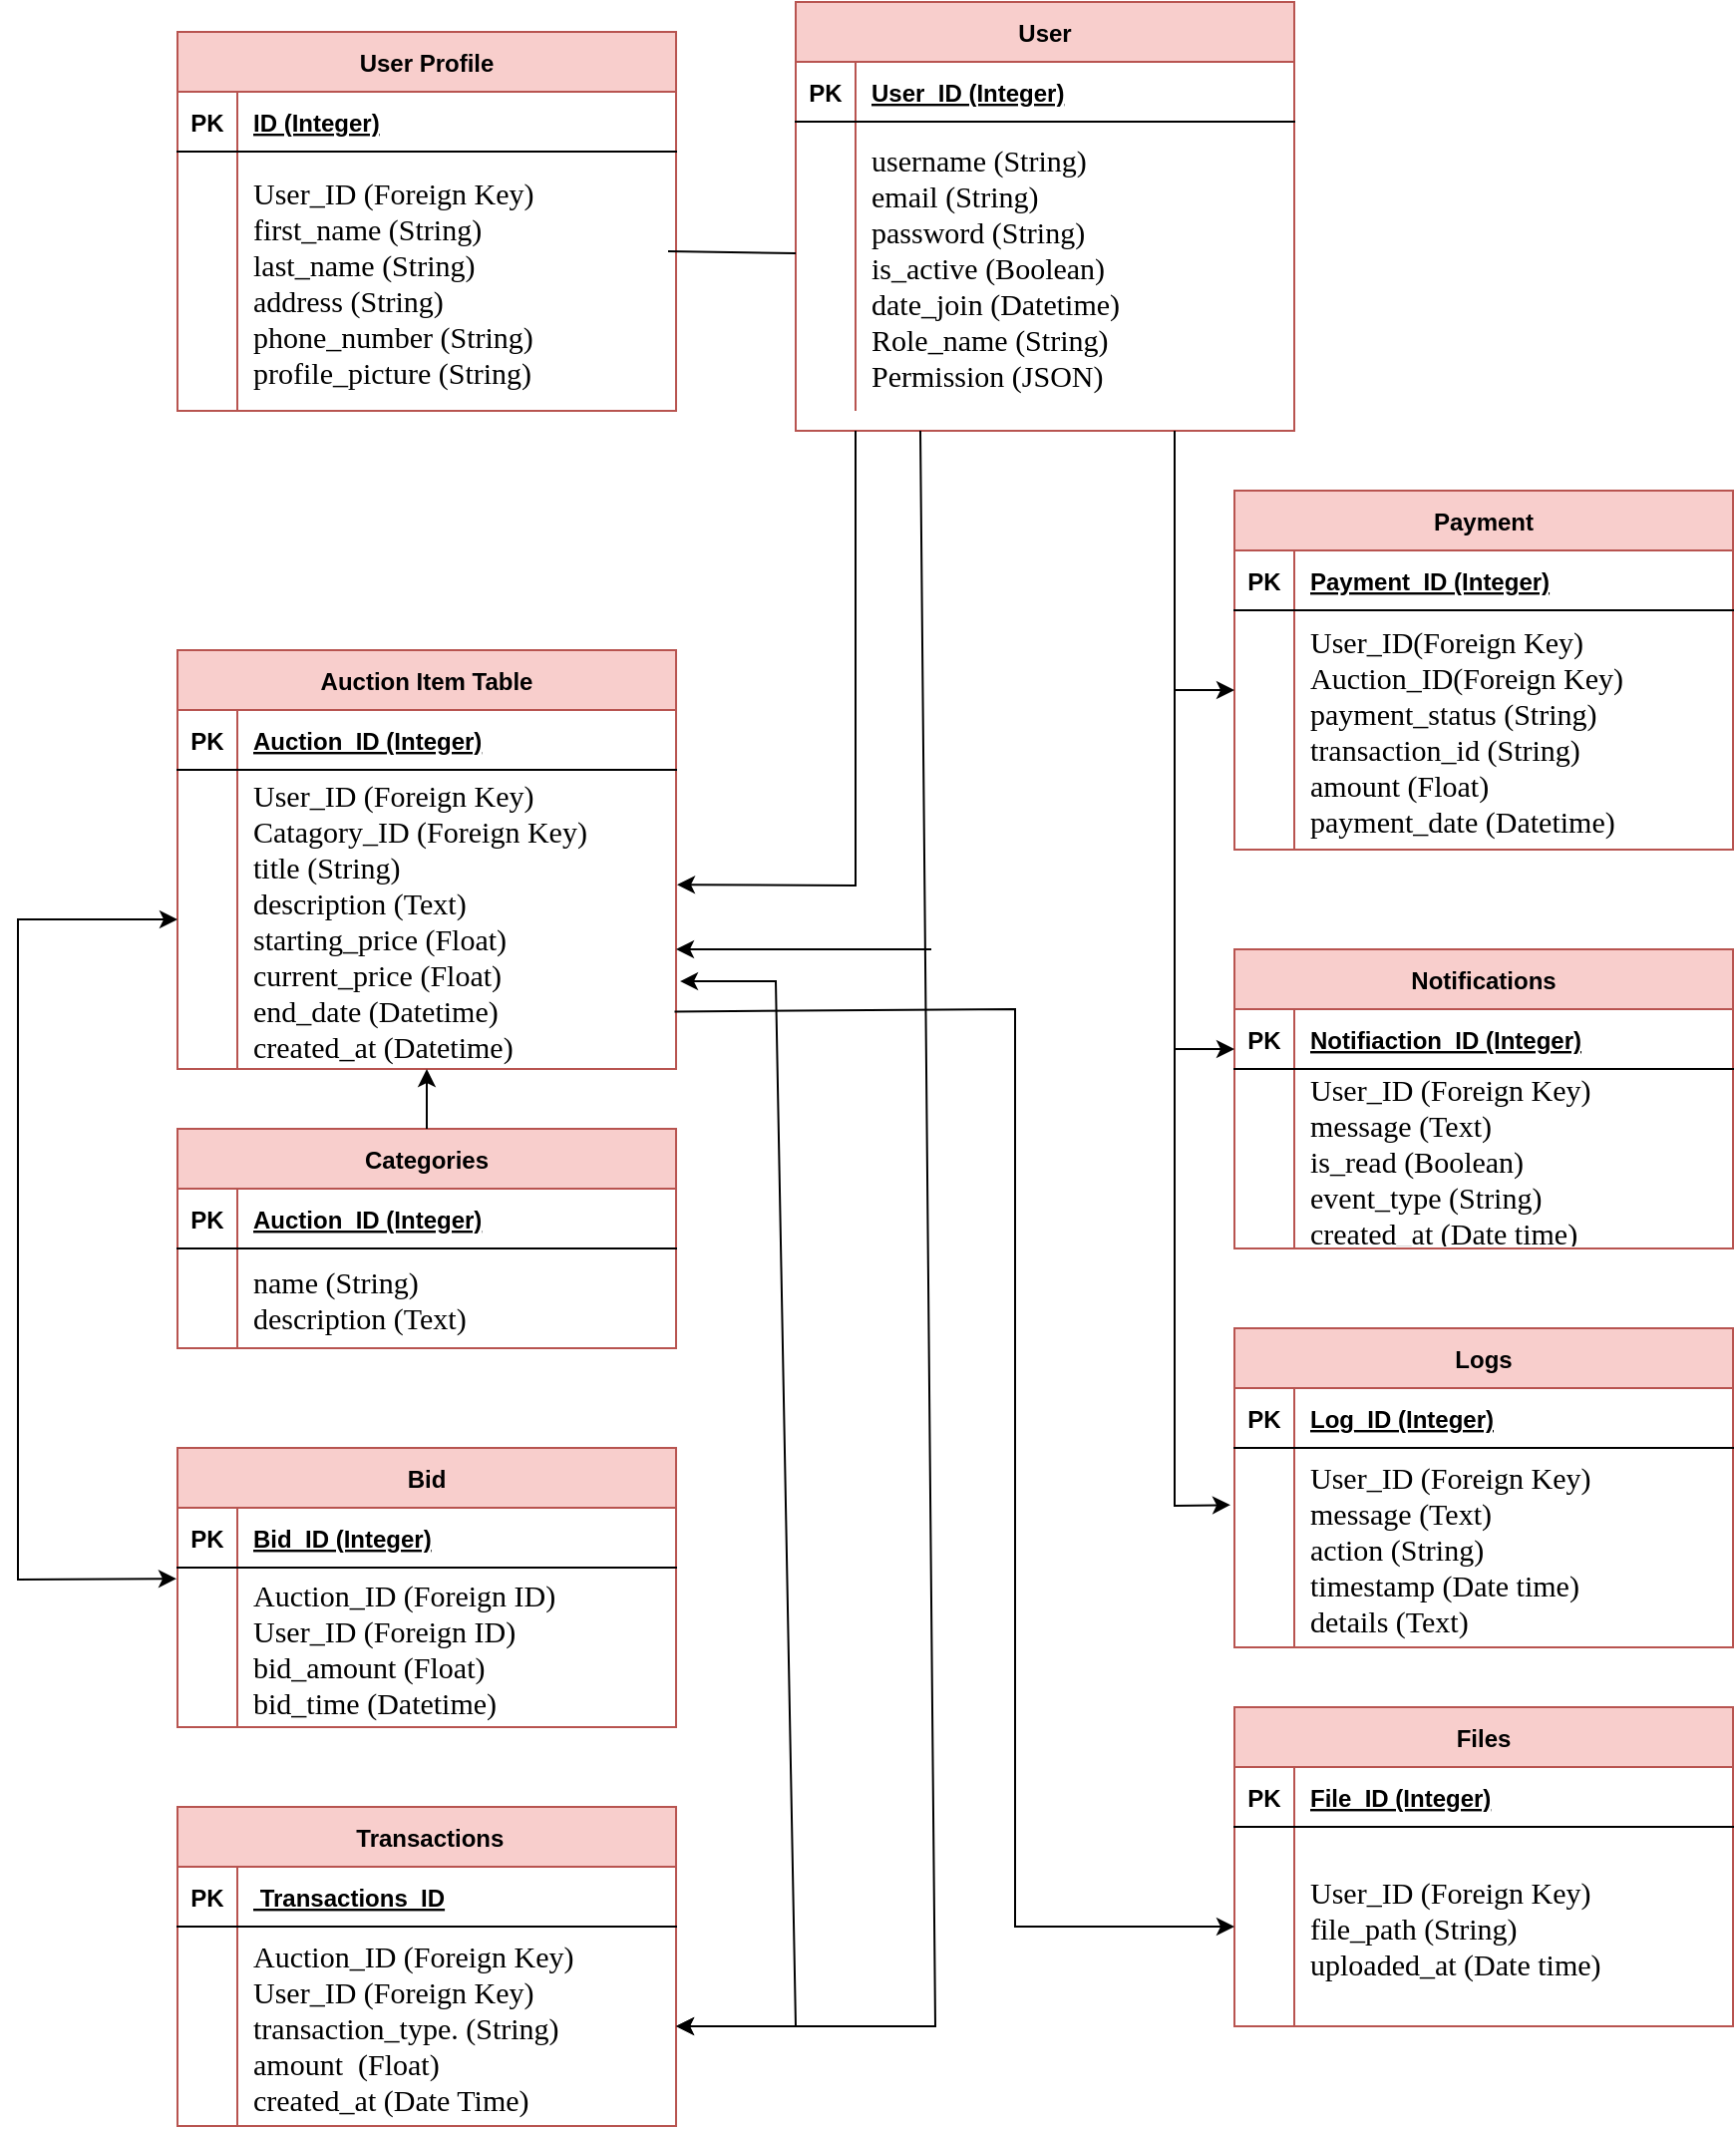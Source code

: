 <mxfile version="25.0.3">
  <diagram id="R2lEEEUBdFMjLlhIrx00" name="Page-1">
    <mxGraphModel dx="1457" dy="323" grid="1" gridSize="10" guides="1" tooltips="1" connect="1" arrows="1" fold="1" page="1" pageScale="1" pageWidth="850" pageHeight="1100" math="0" shadow="0" extFonts="Permanent Marker^https://fonts.googleapis.com/css?family=Permanent+Marker">
      <root>
        <mxCell id="0" />
        <mxCell id="1" parent="0" />
        <mxCell id="C-vyLk0tnHw3VtMMgP7b-23" value="User" style="shape=table;startSize=30;container=1;collapsible=1;childLayout=tableLayout;fixedRows=1;rowLines=0;fontStyle=1;align=center;resizeLast=1;labelBackgroundColor=none;fillColor=#f8cecc;strokeColor=#b85450;" parent="1" vertex="1">
          <mxGeometry x="290" y="35" width="250" height="215" as="geometry" />
        </mxCell>
        <mxCell id="C-vyLk0tnHw3VtMMgP7b-24" value="" style="shape=partialRectangle;collapsible=0;dropTarget=0;pointerEvents=0;fillColor=none;points=[[0,0.5],[1,0.5]];portConstraint=eastwest;top=0;left=0;right=0;bottom=1;" parent="C-vyLk0tnHw3VtMMgP7b-23" vertex="1">
          <mxGeometry y="30" width="250" height="30" as="geometry" />
        </mxCell>
        <mxCell id="C-vyLk0tnHw3VtMMgP7b-25" value="PK" style="shape=partialRectangle;overflow=hidden;connectable=0;fillColor=none;top=0;left=0;bottom=0;right=0;fontStyle=1;" parent="C-vyLk0tnHw3VtMMgP7b-24" vertex="1">
          <mxGeometry width="30" height="30" as="geometry">
            <mxRectangle width="30" height="30" as="alternateBounds" />
          </mxGeometry>
        </mxCell>
        <mxCell id="C-vyLk0tnHw3VtMMgP7b-26" value="User_ID (Integer)" style="shape=partialRectangle;overflow=hidden;connectable=0;fillColor=none;top=0;left=0;bottom=0;right=0;align=left;spacingLeft=6;fontStyle=5;" parent="C-vyLk0tnHw3VtMMgP7b-24" vertex="1">
          <mxGeometry x="30" width="220" height="30" as="geometry">
            <mxRectangle width="220" height="30" as="alternateBounds" />
          </mxGeometry>
        </mxCell>
        <mxCell id="C-vyLk0tnHw3VtMMgP7b-27" value="" style="shape=partialRectangle;collapsible=0;dropTarget=0;pointerEvents=0;fillColor=none;points=[[0,0.5],[1,0.5]];portConstraint=eastwest;top=0;left=0;right=0;bottom=0;" parent="C-vyLk0tnHw3VtMMgP7b-23" vertex="1">
          <mxGeometry y="60" width="250" height="145" as="geometry" />
        </mxCell>
        <mxCell id="C-vyLk0tnHw3VtMMgP7b-28" value="" style="shape=partialRectangle;overflow=hidden;connectable=0;fillColor=none;top=0;left=0;bottom=0;right=0;" parent="C-vyLk0tnHw3VtMMgP7b-27" vertex="1">
          <mxGeometry width="30" height="145" as="geometry">
            <mxRectangle width="30" height="145" as="alternateBounds" />
          </mxGeometry>
        </mxCell>
        <mxCell id="C-vyLk0tnHw3VtMMgP7b-29" value="username (String)&#xa;email (String)&#xa;password (String)&#xa;is_active (Boolean)&#xa;date_join (Datetime)&#xa;Role_name (String)&#xa;Permission (JSON)" style="shape=partialRectangle;overflow=hidden;connectable=0;fillColor=none;top=0;left=0;bottom=0;right=0;align=left;spacingLeft=6;fontFamily=Times New Roman;fontSize=15;" parent="C-vyLk0tnHw3VtMMgP7b-27" vertex="1">
          <mxGeometry x="30" width="220" height="145" as="geometry">
            <mxRectangle width="220" height="145" as="alternateBounds" />
          </mxGeometry>
        </mxCell>
        <mxCell id="zEQbieZbEumOUU0OMlaT-9" value="User Profile" style="shape=table;startSize=30;container=1;collapsible=1;childLayout=tableLayout;fixedRows=1;rowLines=0;fontStyle=1;align=center;resizeLast=1;fillColor=#f8cecc;strokeColor=#b85450;" parent="1" vertex="1">
          <mxGeometry x="-20" y="50" width="250" height="190" as="geometry" />
        </mxCell>
        <mxCell id="zEQbieZbEumOUU0OMlaT-10" value="" style="shape=partialRectangle;collapsible=0;dropTarget=0;pointerEvents=0;fillColor=none;points=[[0,0.5],[1,0.5]];portConstraint=eastwest;top=0;left=0;right=0;bottom=1;" parent="zEQbieZbEumOUU0OMlaT-9" vertex="1">
          <mxGeometry y="30" width="250" height="30" as="geometry" />
        </mxCell>
        <mxCell id="zEQbieZbEumOUU0OMlaT-11" value="PK" style="shape=partialRectangle;overflow=hidden;connectable=0;fillColor=none;top=0;left=0;bottom=0;right=0;fontStyle=1;" parent="zEQbieZbEumOUU0OMlaT-10" vertex="1">
          <mxGeometry width="30" height="30" as="geometry">
            <mxRectangle width="30" height="30" as="alternateBounds" />
          </mxGeometry>
        </mxCell>
        <mxCell id="zEQbieZbEumOUU0OMlaT-12" value="ID (Integer)" style="shape=partialRectangle;overflow=hidden;connectable=0;fillColor=none;top=0;left=0;bottom=0;right=0;align=left;spacingLeft=6;fontStyle=5;" parent="zEQbieZbEumOUU0OMlaT-10" vertex="1">
          <mxGeometry x="30" width="220" height="30" as="geometry">
            <mxRectangle width="220" height="30" as="alternateBounds" />
          </mxGeometry>
        </mxCell>
        <mxCell id="zEQbieZbEumOUU0OMlaT-13" value="" style="shape=partialRectangle;collapsible=0;dropTarget=0;pointerEvents=0;fillColor=none;points=[[0,0.5],[1,0.5]];portConstraint=eastwest;top=0;left=0;right=0;bottom=0;" parent="zEQbieZbEumOUU0OMlaT-9" vertex="1">
          <mxGeometry y="60" width="250" height="130" as="geometry" />
        </mxCell>
        <mxCell id="zEQbieZbEumOUU0OMlaT-14" value="" style="shape=partialRectangle;overflow=hidden;connectable=0;fillColor=none;top=0;left=0;bottom=0;right=0;" parent="zEQbieZbEumOUU0OMlaT-13" vertex="1">
          <mxGeometry width="30" height="130" as="geometry">
            <mxRectangle width="30" height="130" as="alternateBounds" />
          </mxGeometry>
        </mxCell>
        <mxCell id="zEQbieZbEumOUU0OMlaT-15" value="User_ID (Foreign Key)&#xa;first_name (String)&#xa;last_name (String)&#xa;address (String)&#xa;phone_number (String)&#xa;profile_picture (String)" style="shape=partialRectangle;overflow=hidden;connectable=0;fillColor=none;top=0;left=0;bottom=0;right=0;align=left;spacingLeft=6;fontFamily=Times New Roman;fontSize=15;labelBackgroundColor=default;" parent="zEQbieZbEumOUU0OMlaT-13" vertex="1">
          <mxGeometry x="30" width="220" height="130" as="geometry">
            <mxRectangle width="220" height="130" as="alternateBounds" />
          </mxGeometry>
        </mxCell>
        <mxCell id="zEQbieZbEumOUU0OMlaT-16" value="Bid" style="shape=table;startSize=30;container=1;collapsible=1;childLayout=tableLayout;fixedRows=1;rowLines=0;fontStyle=1;align=center;resizeLast=1;fillColor=#f8cecc;strokeColor=#b85450;" parent="1" vertex="1">
          <mxGeometry x="-20" y="760" width="250" height="140" as="geometry" />
        </mxCell>
        <mxCell id="zEQbieZbEumOUU0OMlaT-17" value="" style="shape=partialRectangle;collapsible=0;dropTarget=0;pointerEvents=0;fillColor=none;points=[[0,0.5],[1,0.5]];portConstraint=eastwest;top=0;left=0;right=0;bottom=1;" parent="zEQbieZbEumOUU0OMlaT-16" vertex="1">
          <mxGeometry y="30" width="250" height="30" as="geometry" />
        </mxCell>
        <mxCell id="zEQbieZbEumOUU0OMlaT-18" value="PK" style="shape=partialRectangle;overflow=hidden;connectable=0;fillColor=none;top=0;left=0;bottom=0;right=0;fontStyle=1;" parent="zEQbieZbEumOUU0OMlaT-17" vertex="1">
          <mxGeometry width="30" height="30" as="geometry">
            <mxRectangle width="30" height="30" as="alternateBounds" />
          </mxGeometry>
        </mxCell>
        <mxCell id="zEQbieZbEumOUU0OMlaT-19" value="Bid_ID (Integer)" style="shape=partialRectangle;overflow=hidden;connectable=0;fillColor=none;top=0;left=0;bottom=0;right=0;align=left;spacingLeft=6;fontStyle=5;" parent="zEQbieZbEumOUU0OMlaT-17" vertex="1">
          <mxGeometry x="30" width="220" height="30" as="geometry">
            <mxRectangle width="220" height="30" as="alternateBounds" />
          </mxGeometry>
        </mxCell>
        <mxCell id="zEQbieZbEumOUU0OMlaT-20" value="" style="shape=partialRectangle;collapsible=0;dropTarget=0;pointerEvents=0;fillColor=none;points=[[0,0.5],[1,0.5]];portConstraint=eastwest;top=0;left=0;right=0;bottom=0;" parent="zEQbieZbEumOUU0OMlaT-16" vertex="1">
          <mxGeometry y="60" width="250" height="80" as="geometry" />
        </mxCell>
        <mxCell id="zEQbieZbEumOUU0OMlaT-21" value="" style="shape=partialRectangle;overflow=hidden;connectable=0;fillColor=none;top=0;left=0;bottom=0;right=0;" parent="zEQbieZbEumOUU0OMlaT-20" vertex="1">
          <mxGeometry width="30" height="80" as="geometry">
            <mxRectangle width="30" height="80" as="alternateBounds" />
          </mxGeometry>
        </mxCell>
        <mxCell id="zEQbieZbEumOUU0OMlaT-22" value="Auction_ID (Foreign ID)&#xa;User_ID (Foreign ID)&#xa;bid_amount (Float)&#xa;bid_time (Datetime)" style="shape=partialRectangle;overflow=hidden;connectable=0;fillColor=none;top=0;left=0;bottom=0;right=0;align=left;spacingLeft=6;fontFamily=Times New Roman;fontSize=15;" parent="zEQbieZbEumOUU0OMlaT-20" vertex="1">
          <mxGeometry x="30" width="220" height="80" as="geometry">
            <mxRectangle width="220" height="80" as="alternateBounds" />
          </mxGeometry>
        </mxCell>
        <mxCell id="zEQbieZbEumOUU0OMlaT-23" value="Categories" style="shape=table;startSize=30;container=1;collapsible=1;childLayout=tableLayout;fixedRows=1;rowLines=0;fontStyle=1;align=center;resizeLast=1;fillColor=#f8cecc;strokeColor=#b85450;" parent="1" vertex="1">
          <mxGeometry x="-20" y="600" width="250" height="110" as="geometry" />
        </mxCell>
        <mxCell id="zEQbieZbEumOUU0OMlaT-24" value="" style="shape=partialRectangle;collapsible=0;dropTarget=0;pointerEvents=0;fillColor=none;points=[[0,0.5],[1,0.5]];portConstraint=eastwest;top=0;left=0;right=0;bottom=1;" parent="zEQbieZbEumOUU0OMlaT-23" vertex="1">
          <mxGeometry y="30" width="250" height="30" as="geometry" />
        </mxCell>
        <mxCell id="zEQbieZbEumOUU0OMlaT-25" value="PK" style="shape=partialRectangle;overflow=hidden;connectable=0;fillColor=none;top=0;left=0;bottom=0;right=0;fontStyle=1;" parent="zEQbieZbEumOUU0OMlaT-24" vertex="1">
          <mxGeometry width="30" height="30" as="geometry">
            <mxRectangle width="30" height="30" as="alternateBounds" />
          </mxGeometry>
        </mxCell>
        <mxCell id="zEQbieZbEumOUU0OMlaT-26" value="Auction_ID (Integer)" style="shape=partialRectangle;overflow=hidden;connectable=0;fillColor=none;top=0;left=0;bottom=0;right=0;align=left;spacingLeft=6;fontStyle=5;" parent="zEQbieZbEumOUU0OMlaT-24" vertex="1">
          <mxGeometry x="30" width="220" height="30" as="geometry">
            <mxRectangle width="220" height="30" as="alternateBounds" />
          </mxGeometry>
        </mxCell>
        <mxCell id="zEQbieZbEumOUU0OMlaT-27" value="" style="shape=partialRectangle;collapsible=0;dropTarget=0;pointerEvents=0;fillColor=none;points=[[0,0.5],[1,0.5]];portConstraint=eastwest;top=0;left=0;right=0;bottom=0;" parent="zEQbieZbEumOUU0OMlaT-23" vertex="1">
          <mxGeometry y="60" width="250" height="50" as="geometry" />
        </mxCell>
        <mxCell id="zEQbieZbEumOUU0OMlaT-28" value="" style="shape=partialRectangle;overflow=hidden;connectable=0;fillColor=none;top=0;left=0;bottom=0;right=0;" parent="zEQbieZbEumOUU0OMlaT-27" vertex="1">
          <mxGeometry width="30" height="50" as="geometry">
            <mxRectangle width="30" height="50" as="alternateBounds" />
          </mxGeometry>
        </mxCell>
        <mxCell id="zEQbieZbEumOUU0OMlaT-29" value="name (String)&#xa;description (Text)" style="shape=partialRectangle;overflow=hidden;connectable=0;fillColor=none;top=0;left=0;bottom=0;right=0;align=left;spacingLeft=6;fontFamily=Times New Roman;fontSize=15;" parent="zEQbieZbEumOUU0OMlaT-27" vertex="1">
          <mxGeometry x="30" width="220" height="50" as="geometry">
            <mxRectangle width="220" height="50" as="alternateBounds" />
          </mxGeometry>
        </mxCell>
        <mxCell id="zEQbieZbEumOUU0OMlaT-30" value="Auction Item Table" style="shape=table;startSize=30;container=1;collapsible=1;childLayout=tableLayout;fixedRows=1;rowLines=0;fontStyle=1;align=center;resizeLast=1;fillColor=#f8cecc;strokeColor=#b85450;" parent="1" vertex="1">
          <mxGeometry x="-20" y="360" width="250" height="210" as="geometry" />
        </mxCell>
        <mxCell id="zEQbieZbEumOUU0OMlaT-31" value="" style="shape=partialRectangle;collapsible=0;dropTarget=0;pointerEvents=0;fillColor=none;points=[[0,0.5],[1,0.5]];portConstraint=eastwest;top=0;left=0;right=0;bottom=1;" parent="zEQbieZbEumOUU0OMlaT-30" vertex="1">
          <mxGeometry y="30" width="250" height="30" as="geometry" />
        </mxCell>
        <mxCell id="zEQbieZbEumOUU0OMlaT-32" value="PK" style="shape=partialRectangle;overflow=hidden;connectable=0;fillColor=none;top=0;left=0;bottom=0;right=0;fontStyle=1;" parent="zEQbieZbEumOUU0OMlaT-31" vertex="1">
          <mxGeometry width="30" height="30" as="geometry">
            <mxRectangle width="30" height="30" as="alternateBounds" />
          </mxGeometry>
        </mxCell>
        <mxCell id="zEQbieZbEumOUU0OMlaT-33" value="Auction_ID (Integer)" style="shape=partialRectangle;overflow=hidden;connectable=0;fillColor=none;top=0;left=0;bottom=0;right=0;align=left;spacingLeft=6;fontStyle=5;" parent="zEQbieZbEumOUU0OMlaT-31" vertex="1">
          <mxGeometry x="30" width="220" height="30" as="geometry">
            <mxRectangle width="220" height="30" as="alternateBounds" />
          </mxGeometry>
        </mxCell>
        <mxCell id="zEQbieZbEumOUU0OMlaT-34" value="" style="shape=partialRectangle;collapsible=0;dropTarget=0;pointerEvents=0;fillColor=none;points=[[0,0.5],[1,0.5]];portConstraint=eastwest;top=0;left=0;right=0;bottom=0;" parent="zEQbieZbEumOUU0OMlaT-30" vertex="1">
          <mxGeometry y="60" width="250" height="150" as="geometry" />
        </mxCell>
        <mxCell id="zEQbieZbEumOUU0OMlaT-35" value="" style="shape=partialRectangle;overflow=hidden;connectable=0;fillColor=none;top=0;left=0;bottom=0;right=0;" parent="zEQbieZbEumOUU0OMlaT-34" vertex="1">
          <mxGeometry width="30" height="150" as="geometry">
            <mxRectangle width="30" height="150" as="alternateBounds" />
          </mxGeometry>
        </mxCell>
        <mxCell id="zEQbieZbEumOUU0OMlaT-36" value="User_ID (Foreign Key)&#xa;Catagory_ID (Foreign Key)&#xa;title (String)&#xa;description (Text)&#xa;starting_price (Float)&#xa;current_price (Float)&#xa;end_date (Datetime)&#xa;created_at (Datetime)" style="shape=partialRectangle;overflow=hidden;connectable=0;fillColor=none;top=0;left=0;bottom=0;right=0;align=left;spacingLeft=6;fontFamily=Times New Roman;fontSize=15;" parent="zEQbieZbEumOUU0OMlaT-34" vertex="1">
          <mxGeometry x="30" width="220" height="150" as="geometry">
            <mxRectangle width="220" height="150" as="alternateBounds" />
          </mxGeometry>
        </mxCell>
        <mxCell id="zEQbieZbEumOUU0OMlaT-37" value="Payment" style="shape=table;startSize=30;container=1;collapsible=1;childLayout=tableLayout;fixedRows=1;rowLines=0;fontStyle=1;align=center;resizeLast=1;fillColor=#f8cecc;strokeColor=#b85450;" parent="1" vertex="1">
          <mxGeometry x="510" y="280" width="250" height="180" as="geometry" />
        </mxCell>
        <mxCell id="zEQbieZbEumOUU0OMlaT-38" value="" style="shape=partialRectangle;collapsible=0;dropTarget=0;pointerEvents=0;fillColor=none;points=[[0,0.5],[1,0.5]];portConstraint=eastwest;top=0;left=0;right=0;bottom=1;" parent="zEQbieZbEumOUU0OMlaT-37" vertex="1">
          <mxGeometry y="30" width="250" height="30" as="geometry" />
        </mxCell>
        <mxCell id="zEQbieZbEumOUU0OMlaT-39" value="PK" style="shape=partialRectangle;overflow=hidden;connectable=0;fillColor=none;top=0;left=0;bottom=0;right=0;fontStyle=1;" parent="zEQbieZbEumOUU0OMlaT-38" vertex="1">
          <mxGeometry width="30" height="30" as="geometry">
            <mxRectangle width="30" height="30" as="alternateBounds" />
          </mxGeometry>
        </mxCell>
        <mxCell id="zEQbieZbEumOUU0OMlaT-40" value="Payment_ID (Integer)" style="shape=partialRectangle;overflow=hidden;connectable=0;fillColor=none;top=0;left=0;bottom=0;right=0;align=left;spacingLeft=6;fontStyle=5;" parent="zEQbieZbEumOUU0OMlaT-38" vertex="1">
          <mxGeometry x="30" width="220" height="30" as="geometry">
            <mxRectangle width="220" height="30" as="alternateBounds" />
          </mxGeometry>
        </mxCell>
        <mxCell id="zEQbieZbEumOUU0OMlaT-41" value="" style="shape=partialRectangle;collapsible=0;dropTarget=0;pointerEvents=0;fillColor=none;points=[[0,0.5],[1,0.5]];portConstraint=eastwest;top=0;left=0;right=0;bottom=0;" parent="zEQbieZbEumOUU0OMlaT-37" vertex="1">
          <mxGeometry y="60" width="250" height="120" as="geometry" />
        </mxCell>
        <mxCell id="zEQbieZbEumOUU0OMlaT-42" value="" style="shape=partialRectangle;overflow=hidden;connectable=0;fillColor=none;top=0;left=0;bottom=0;right=0;" parent="zEQbieZbEumOUU0OMlaT-41" vertex="1">
          <mxGeometry width="30" height="120" as="geometry">
            <mxRectangle width="30" height="120" as="alternateBounds" />
          </mxGeometry>
        </mxCell>
        <mxCell id="zEQbieZbEumOUU0OMlaT-43" value="User_ID(Foreign Key)&#xa;Auction_ID(Foreign Key)&#xa;payment_status (String)&#xa;transaction_id (String)&#xa;amount (Float)&#xa;payment_date (Datetime)" style="shape=partialRectangle;overflow=hidden;connectable=0;fillColor=none;top=0;left=0;bottom=0;right=0;align=left;spacingLeft=6;fontFamily=Times New Roman;fontSize=15;" parent="zEQbieZbEumOUU0OMlaT-41" vertex="1">
          <mxGeometry x="30" width="220" height="120" as="geometry">
            <mxRectangle width="220" height="120" as="alternateBounds" />
          </mxGeometry>
        </mxCell>
        <mxCell id="zEQbieZbEumOUU0OMlaT-44" value="Notifications" style="shape=table;startSize=30;container=1;collapsible=1;childLayout=tableLayout;fixedRows=1;rowLines=0;fontStyle=1;align=center;resizeLast=1;fillColor=#f8cecc;strokeColor=#b85450;" parent="1" vertex="1">
          <mxGeometry x="510" y="510" width="250" height="150" as="geometry" />
        </mxCell>
        <mxCell id="zEQbieZbEumOUU0OMlaT-45" value="" style="shape=partialRectangle;collapsible=0;dropTarget=0;pointerEvents=0;fillColor=none;points=[[0,0.5],[1,0.5]];portConstraint=eastwest;top=0;left=0;right=0;bottom=1;" parent="zEQbieZbEumOUU0OMlaT-44" vertex="1">
          <mxGeometry y="30" width="250" height="30" as="geometry" />
        </mxCell>
        <mxCell id="zEQbieZbEumOUU0OMlaT-46" value="PK" style="shape=partialRectangle;overflow=hidden;connectable=0;fillColor=none;top=0;left=0;bottom=0;right=0;fontStyle=1;" parent="zEQbieZbEumOUU0OMlaT-45" vertex="1">
          <mxGeometry width="30" height="30" as="geometry">
            <mxRectangle width="30" height="30" as="alternateBounds" />
          </mxGeometry>
        </mxCell>
        <mxCell id="zEQbieZbEumOUU0OMlaT-47" value="Notifiaction_ID (Integer)" style="shape=partialRectangle;overflow=hidden;connectable=0;fillColor=none;top=0;left=0;bottom=0;right=0;align=left;spacingLeft=6;fontStyle=5;" parent="zEQbieZbEumOUU0OMlaT-45" vertex="1">
          <mxGeometry x="30" width="220" height="30" as="geometry">
            <mxRectangle width="220" height="30" as="alternateBounds" />
          </mxGeometry>
        </mxCell>
        <mxCell id="zEQbieZbEumOUU0OMlaT-48" value="" style="shape=partialRectangle;collapsible=0;dropTarget=0;pointerEvents=0;fillColor=none;points=[[0,0.5],[1,0.5]];portConstraint=eastwest;top=0;left=0;right=0;bottom=0;" parent="zEQbieZbEumOUU0OMlaT-44" vertex="1">
          <mxGeometry y="60" width="250" height="90" as="geometry" />
        </mxCell>
        <mxCell id="zEQbieZbEumOUU0OMlaT-49" value="" style="shape=partialRectangle;overflow=hidden;connectable=0;fillColor=none;top=0;left=0;bottom=0;right=0;" parent="zEQbieZbEumOUU0OMlaT-48" vertex="1">
          <mxGeometry width="30" height="90" as="geometry">
            <mxRectangle width="30" height="90" as="alternateBounds" />
          </mxGeometry>
        </mxCell>
        <mxCell id="zEQbieZbEumOUU0OMlaT-50" value="User_ID (Foreign Key)&#xa;message (Text)&#xa;is_read (Boolean)&#xa;event_type (String)&#xa;created_at (Date time)" style="shape=partialRectangle;overflow=hidden;connectable=0;fillColor=none;top=0;left=0;bottom=0;right=0;align=left;spacingLeft=6;fontFamily=Times New Roman;fontSize=15;" parent="zEQbieZbEumOUU0OMlaT-48" vertex="1">
          <mxGeometry x="30" width="220" height="90" as="geometry">
            <mxRectangle width="220" height="90" as="alternateBounds" />
          </mxGeometry>
        </mxCell>
        <mxCell id="zEQbieZbEumOUU0OMlaT-51" value="Logs" style="shape=table;startSize=30;container=1;collapsible=1;childLayout=tableLayout;fixedRows=1;rowLines=0;fontStyle=1;align=center;resizeLast=1;fillColor=#f8cecc;strokeColor=#b85450;" parent="1" vertex="1">
          <mxGeometry x="510" y="700" width="250" height="160" as="geometry" />
        </mxCell>
        <mxCell id="zEQbieZbEumOUU0OMlaT-52" value="" style="shape=partialRectangle;collapsible=0;dropTarget=0;pointerEvents=0;fillColor=none;points=[[0,0.5],[1,0.5]];portConstraint=eastwest;top=0;left=0;right=0;bottom=1;" parent="zEQbieZbEumOUU0OMlaT-51" vertex="1">
          <mxGeometry y="30" width="250" height="30" as="geometry" />
        </mxCell>
        <mxCell id="zEQbieZbEumOUU0OMlaT-53" value="PK" style="shape=partialRectangle;overflow=hidden;connectable=0;fillColor=none;top=0;left=0;bottom=0;right=0;fontStyle=1;" parent="zEQbieZbEumOUU0OMlaT-52" vertex="1">
          <mxGeometry width="30" height="30" as="geometry">
            <mxRectangle width="30" height="30" as="alternateBounds" />
          </mxGeometry>
        </mxCell>
        <mxCell id="zEQbieZbEumOUU0OMlaT-54" value="Log_ID (Integer)" style="shape=partialRectangle;overflow=hidden;connectable=0;fillColor=none;top=0;left=0;bottom=0;right=0;align=left;spacingLeft=6;fontStyle=5;" parent="zEQbieZbEumOUU0OMlaT-52" vertex="1">
          <mxGeometry x="30" width="220" height="30" as="geometry">
            <mxRectangle width="220" height="30" as="alternateBounds" />
          </mxGeometry>
        </mxCell>
        <mxCell id="zEQbieZbEumOUU0OMlaT-55" value="" style="shape=partialRectangle;collapsible=0;dropTarget=0;pointerEvents=0;fillColor=none;points=[[0,0.5],[1,0.5]];portConstraint=eastwest;top=0;left=0;right=0;bottom=0;" parent="zEQbieZbEumOUU0OMlaT-51" vertex="1">
          <mxGeometry y="60" width="250" height="100" as="geometry" />
        </mxCell>
        <mxCell id="zEQbieZbEumOUU0OMlaT-56" value="" style="shape=partialRectangle;overflow=hidden;connectable=0;fillColor=none;top=0;left=0;bottom=0;right=0;" parent="zEQbieZbEumOUU0OMlaT-55" vertex="1">
          <mxGeometry width="30" height="100" as="geometry">
            <mxRectangle width="30" height="100" as="alternateBounds" />
          </mxGeometry>
        </mxCell>
        <mxCell id="zEQbieZbEumOUU0OMlaT-57" value="User_ID (Foreign Key)&#xa;message (Text)&#xa;action (String)&#xa;timestamp (Date time)&#xa;details (Text)" style="shape=partialRectangle;overflow=hidden;connectable=0;fillColor=none;top=0;left=0;bottom=0;right=0;align=left;spacingLeft=6;fontFamily=Times New Roman;fontSize=15;" parent="zEQbieZbEumOUU0OMlaT-55" vertex="1">
          <mxGeometry x="30" width="220" height="100" as="geometry">
            <mxRectangle width="220" height="100" as="alternateBounds" />
          </mxGeometry>
        </mxCell>
        <mxCell id="zEQbieZbEumOUU0OMlaT-58" value=" Transactions" style="shape=table;startSize=30;container=1;collapsible=1;childLayout=tableLayout;fixedRows=1;rowLines=0;fontStyle=1;align=center;resizeLast=1;fillColor=#f8cecc;strokeColor=#b85450;" parent="1" vertex="1">
          <mxGeometry x="-20" y="940" width="250" height="160" as="geometry" />
        </mxCell>
        <mxCell id="zEQbieZbEumOUU0OMlaT-59" value="" style="shape=partialRectangle;collapsible=0;dropTarget=0;pointerEvents=0;fillColor=none;points=[[0,0.5],[1,0.5]];portConstraint=eastwest;top=0;left=0;right=0;bottom=1;" parent="zEQbieZbEumOUU0OMlaT-58" vertex="1">
          <mxGeometry y="30" width="250" height="30" as="geometry" />
        </mxCell>
        <mxCell id="zEQbieZbEumOUU0OMlaT-60" value="PK" style="shape=partialRectangle;overflow=hidden;connectable=0;fillColor=none;top=0;left=0;bottom=0;right=0;fontStyle=1;" parent="zEQbieZbEumOUU0OMlaT-59" vertex="1">
          <mxGeometry width="30" height="30" as="geometry">
            <mxRectangle width="30" height="30" as="alternateBounds" />
          </mxGeometry>
        </mxCell>
        <mxCell id="zEQbieZbEumOUU0OMlaT-61" value=" Transactions_ID" style="shape=partialRectangle;overflow=hidden;connectable=0;fillColor=none;top=0;left=0;bottom=0;right=0;align=left;spacingLeft=6;fontStyle=5;" parent="zEQbieZbEumOUU0OMlaT-59" vertex="1">
          <mxGeometry x="30" width="220" height="30" as="geometry">
            <mxRectangle width="220" height="30" as="alternateBounds" />
          </mxGeometry>
        </mxCell>
        <mxCell id="zEQbieZbEumOUU0OMlaT-62" value="" style="shape=partialRectangle;collapsible=0;dropTarget=0;pointerEvents=0;fillColor=none;points=[[0,0.5],[1,0.5]];portConstraint=eastwest;top=0;left=0;right=0;bottom=0;" parent="zEQbieZbEumOUU0OMlaT-58" vertex="1">
          <mxGeometry y="60" width="250" height="100" as="geometry" />
        </mxCell>
        <mxCell id="zEQbieZbEumOUU0OMlaT-63" value="" style="shape=partialRectangle;overflow=hidden;connectable=0;fillColor=none;top=0;left=0;bottom=0;right=0;" parent="zEQbieZbEumOUU0OMlaT-62" vertex="1">
          <mxGeometry width="30" height="100" as="geometry">
            <mxRectangle width="30" height="100" as="alternateBounds" />
          </mxGeometry>
        </mxCell>
        <mxCell id="zEQbieZbEumOUU0OMlaT-64" value="Auction_ID (Foreign Key)&#xa;User_ID (Foreign Key)&#xa;transaction_type. (String)&#xa;amount  (Float)&#xa;created_at (Date Time)" style="shape=partialRectangle;overflow=hidden;connectable=0;fillColor=none;top=0;left=0;bottom=0;right=0;align=left;spacingLeft=6;fontFamily=Times New Roman;fontSize=15;" parent="zEQbieZbEumOUU0OMlaT-62" vertex="1">
          <mxGeometry x="30" width="220" height="100" as="geometry">
            <mxRectangle width="220" height="100" as="alternateBounds" />
          </mxGeometry>
        </mxCell>
        <mxCell id="zEQbieZbEumOUU0OMlaT-65" value="Files" style="shape=table;startSize=30;container=1;collapsible=1;childLayout=tableLayout;fixedRows=1;rowLines=0;fontStyle=1;align=center;resizeLast=1;fillColor=#f8cecc;strokeColor=#b85450;" parent="1" vertex="1">
          <mxGeometry x="510" y="890" width="250" height="160" as="geometry" />
        </mxCell>
        <mxCell id="zEQbieZbEumOUU0OMlaT-66" value="" style="shape=partialRectangle;collapsible=0;dropTarget=0;pointerEvents=0;fillColor=none;points=[[0,0.5],[1,0.5]];portConstraint=eastwest;top=0;left=0;right=0;bottom=1;" parent="zEQbieZbEumOUU0OMlaT-65" vertex="1">
          <mxGeometry y="30" width="250" height="30" as="geometry" />
        </mxCell>
        <mxCell id="zEQbieZbEumOUU0OMlaT-67" value="PK" style="shape=partialRectangle;overflow=hidden;connectable=0;fillColor=none;top=0;left=0;bottom=0;right=0;fontStyle=1;" parent="zEQbieZbEumOUU0OMlaT-66" vertex="1">
          <mxGeometry width="30" height="30" as="geometry">
            <mxRectangle width="30" height="30" as="alternateBounds" />
          </mxGeometry>
        </mxCell>
        <mxCell id="zEQbieZbEumOUU0OMlaT-68" value="File_ID (Integer)" style="shape=partialRectangle;overflow=hidden;connectable=0;fillColor=none;top=0;left=0;bottom=0;right=0;align=left;spacingLeft=6;fontStyle=5;" parent="zEQbieZbEumOUU0OMlaT-66" vertex="1">
          <mxGeometry x="30" width="220" height="30" as="geometry">
            <mxRectangle width="220" height="30" as="alternateBounds" />
          </mxGeometry>
        </mxCell>
        <mxCell id="zEQbieZbEumOUU0OMlaT-69" value="" style="shape=partialRectangle;collapsible=0;dropTarget=0;pointerEvents=0;fillColor=none;points=[[0,0.5],[1,0.5]];portConstraint=eastwest;top=0;left=0;right=0;bottom=0;" parent="zEQbieZbEumOUU0OMlaT-65" vertex="1">
          <mxGeometry y="60" width="250" height="100" as="geometry" />
        </mxCell>
        <mxCell id="zEQbieZbEumOUU0OMlaT-70" value="" style="shape=partialRectangle;overflow=hidden;connectable=0;fillColor=none;top=0;left=0;bottom=0;right=0;" parent="zEQbieZbEumOUU0OMlaT-69" vertex="1">
          <mxGeometry width="30" height="100" as="geometry">
            <mxRectangle width="30" height="100" as="alternateBounds" />
          </mxGeometry>
        </mxCell>
        <mxCell id="zEQbieZbEumOUU0OMlaT-71" value="User_ID (Foreign Key)&#xa;file_path (String)&#xa;uploaded_at (Date time)" style="shape=partialRectangle;overflow=hidden;connectable=0;fillColor=none;top=0;left=0;bottom=0;right=0;align=left;spacingLeft=6;fontFamily=Times New Roman;fontSize=15;" parent="zEQbieZbEumOUU0OMlaT-69" vertex="1">
          <mxGeometry x="30" width="220" height="100" as="geometry">
            <mxRectangle width="220" height="100" as="alternateBounds" />
          </mxGeometry>
        </mxCell>
        <mxCell id="zEQbieZbEumOUU0OMlaT-77" value="" style="endArrow=classic;startArrow=classic;html=1;rounded=0;exitX=0;exitY=0.5;exitDx=0;exitDy=0;entryX=-0.002;entryY=0.07;entryDx=0;entryDy=0;entryPerimeter=0;" parent="1" source="zEQbieZbEumOUU0OMlaT-34" target="zEQbieZbEumOUU0OMlaT-20" edge="1">
          <mxGeometry width="50" height="50" relative="1" as="geometry">
            <mxPoint x="110" y="400" as="sourcePoint" />
            <mxPoint x="160" y="350" as="targetPoint" />
            <Array as="points">
              <mxPoint x="-100" y="495" />
              <mxPoint x="-100" y="580" />
              <mxPoint x="-100" y="826" />
            </Array>
          </mxGeometry>
        </mxCell>
        <mxCell id="zEQbieZbEumOUU0OMlaT-85" value="" style="endArrow=classic;startArrow=classic;html=1;rounded=0;exitX=1;exitY=0.5;exitDx=0;exitDy=0;entryX=1.008;entryY=0.707;entryDx=0;entryDy=0;entryPerimeter=0;" parent="1" source="zEQbieZbEumOUU0OMlaT-62" target="zEQbieZbEumOUU0OMlaT-34" edge="1">
          <mxGeometry width="50" height="50" relative="1" as="geometry">
            <mxPoint x="370" y="780" as="sourcePoint" />
            <mxPoint x="230" y="508" as="targetPoint" />
            <Array as="points">
              <mxPoint x="290" y="1050" />
              <mxPoint x="280" y="526" />
            </Array>
          </mxGeometry>
        </mxCell>
        <mxCell id="zEQbieZbEumOUU0OMlaT-86" value="" style="endArrow=classic;html=1;rounded=0;entryX=1;entryY=0.5;entryDx=0;entryDy=0;exitX=0.25;exitY=1;exitDx=0;exitDy=0;" parent="1" source="C-vyLk0tnHw3VtMMgP7b-23" target="zEQbieZbEumOUU0OMlaT-62" edge="1">
          <mxGeometry width="50" height="50" relative="1" as="geometry">
            <mxPoint x="360" y="530" as="sourcePoint" />
            <mxPoint x="420" y="600" as="targetPoint" />
            <Array as="points">
              <mxPoint x="360" y="1050" />
            </Array>
          </mxGeometry>
        </mxCell>
        <mxCell id="jRIQI0QIZLs4FNNDnzTM-1" value="" style="endArrow=none;html=1;rounded=0;exitX=1;exitY=0.5;exitDx=0;exitDy=0;entryX=0.016;entryY=0.007;entryDx=0;entryDy=0;entryPerimeter=0;" parent="1" edge="1">
          <mxGeometry width="50" height="50" relative="1" as="geometry">
            <mxPoint x="226" y="160" as="sourcePoint" />
            <mxPoint x="290" y="161.015" as="targetPoint" />
          </mxGeometry>
        </mxCell>
        <mxCell id="jRIQI0QIZLs4FNNDnzTM-3" value="" style="endArrow=classic;html=1;rounded=0;entryX=-0.008;entryY=0.286;entryDx=0;entryDy=0;entryPerimeter=0;" parent="1" target="zEQbieZbEumOUU0OMlaT-55" edge="1">
          <mxGeometry width="50" height="50" relative="1" as="geometry">
            <mxPoint x="480" y="250" as="sourcePoint" />
            <mxPoint x="480" y="920" as="targetPoint" />
            <Array as="points">
              <mxPoint x="480" y="789" />
            </Array>
          </mxGeometry>
        </mxCell>
        <mxCell id="jRIQI0QIZLs4FNNDnzTM-4" value="" style="endArrow=classic;html=1;rounded=0;" parent="1" edge="1">
          <mxGeometry width="50" height="50" relative="1" as="geometry">
            <mxPoint x="480" y="380" as="sourcePoint" />
            <mxPoint x="510" y="380" as="targetPoint" />
          </mxGeometry>
        </mxCell>
        <mxCell id="jRIQI0QIZLs4FNNDnzTM-5" value="" style="endArrow=classic;html=1;rounded=0;" parent="1" edge="1">
          <mxGeometry width="50" height="50" relative="1" as="geometry">
            <mxPoint x="480" y="560" as="sourcePoint" />
            <mxPoint x="510" y="560" as="targetPoint" />
          </mxGeometry>
        </mxCell>
        <mxCell id="jRIQI0QIZLs4FNNDnzTM-7" value="" style="endArrow=classic;html=1;rounded=0;" parent="1" edge="1">
          <mxGeometry width="50" height="50" relative="1" as="geometry">
            <mxPoint x="358" y="510" as="sourcePoint" />
            <mxPoint x="230" y="510" as="targetPoint" />
          </mxGeometry>
        </mxCell>
        <mxCell id="jRIQI0QIZLs4FNNDnzTM-8" value="" style="endArrow=classic;html=1;rounded=0;entryX=1.002;entryY=0.384;entryDx=0;entryDy=0;entryPerimeter=0;" parent="1" target="zEQbieZbEumOUU0OMlaT-34" edge="1">
          <mxGeometry width="50" height="50" relative="1" as="geometry">
            <mxPoint x="320" y="250" as="sourcePoint" />
            <mxPoint x="340" y="400" as="targetPoint" />
            <Array as="points">
              <mxPoint x="320" y="478" />
            </Array>
          </mxGeometry>
        </mxCell>
        <mxCell id="jRIQI0QIZLs4FNNDnzTM-9" value="" style="endArrow=classic;html=1;rounded=0;entryX=0;entryY=0.5;entryDx=0;entryDy=0;exitX=0.997;exitY=0.808;exitDx=0;exitDy=0;exitPerimeter=0;" parent="1" source="zEQbieZbEumOUU0OMlaT-34" target="zEQbieZbEumOUU0OMlaT-69" edge="1">
          <mxGeometry width="50" height="50" relative="1" as="geometry">
            <mxPoint x="234" y="440" as="sourcePoint" />
            <mxPoint x="340" y="640" as="targetPoint" />
            <Array as="points">
              <mxPoint x="400" y="540" />
              <mxPoint x="400" y="1000" />
            </Array>
          </mxGeometry>
        </mxCell>
        <mxCell id="TNPLVsbgqWiXsfJwQbba-1" value="" style="endArrow=classic;html=1;rounded=0;exitX=0.5;exitY=0;exitDx=0;exitDy=0;" edge="1" parent="1" source="zEQbieZbEumOUU0OMlaT-23" target="zEQbieZbEumOUU0OMlaT-34">
          <mxGeometry width="50" height="50" relative="1" as="geometry">
            <mxPoint x="320" y="470" as="sourcePoint" />
            <mxPoint x="370" y="420" as="targetPoint" />
          </mxGeometry>
        </mxCell>
      </root>
    </mxGraphModel>
  </diagram>
</mxfile>
